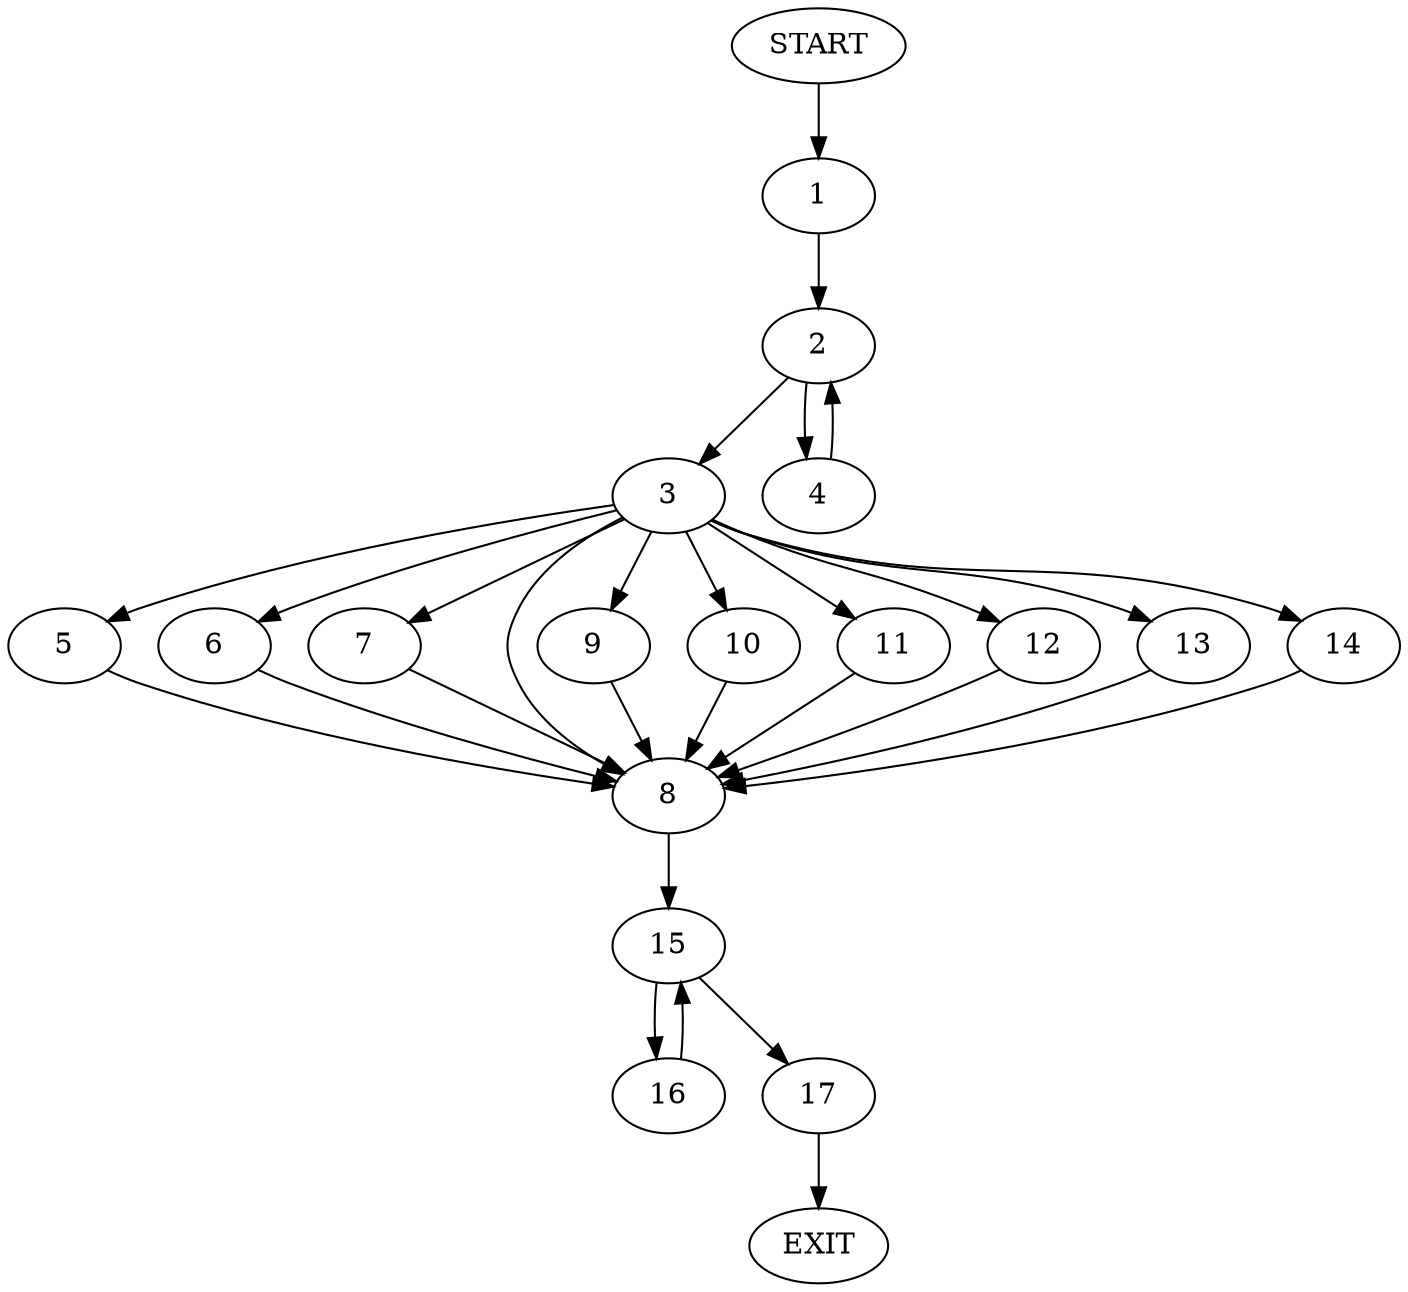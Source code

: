 digraph {
0 [label="START"]
18 [label="EXIT"]
0 -> 1
1 -> 2
2 -> 3
2 -> 4
3 -> 5
3 -> 6
3 -> 7
3 -> 8
3 -> 9
3 -> 10
3 -> 11
3 -> 12
3 -> 13
3 -> 14
4 -> 2
6 -> 8
11 -> 8
12 -> 8
10 -> 8
8 -> 15
9 -> 8
13 -> 8
7 -> 8
14 -> 8
5 -> 8
15 -> 16
15 -> 17
17 -> 18
16 -> 15
}
